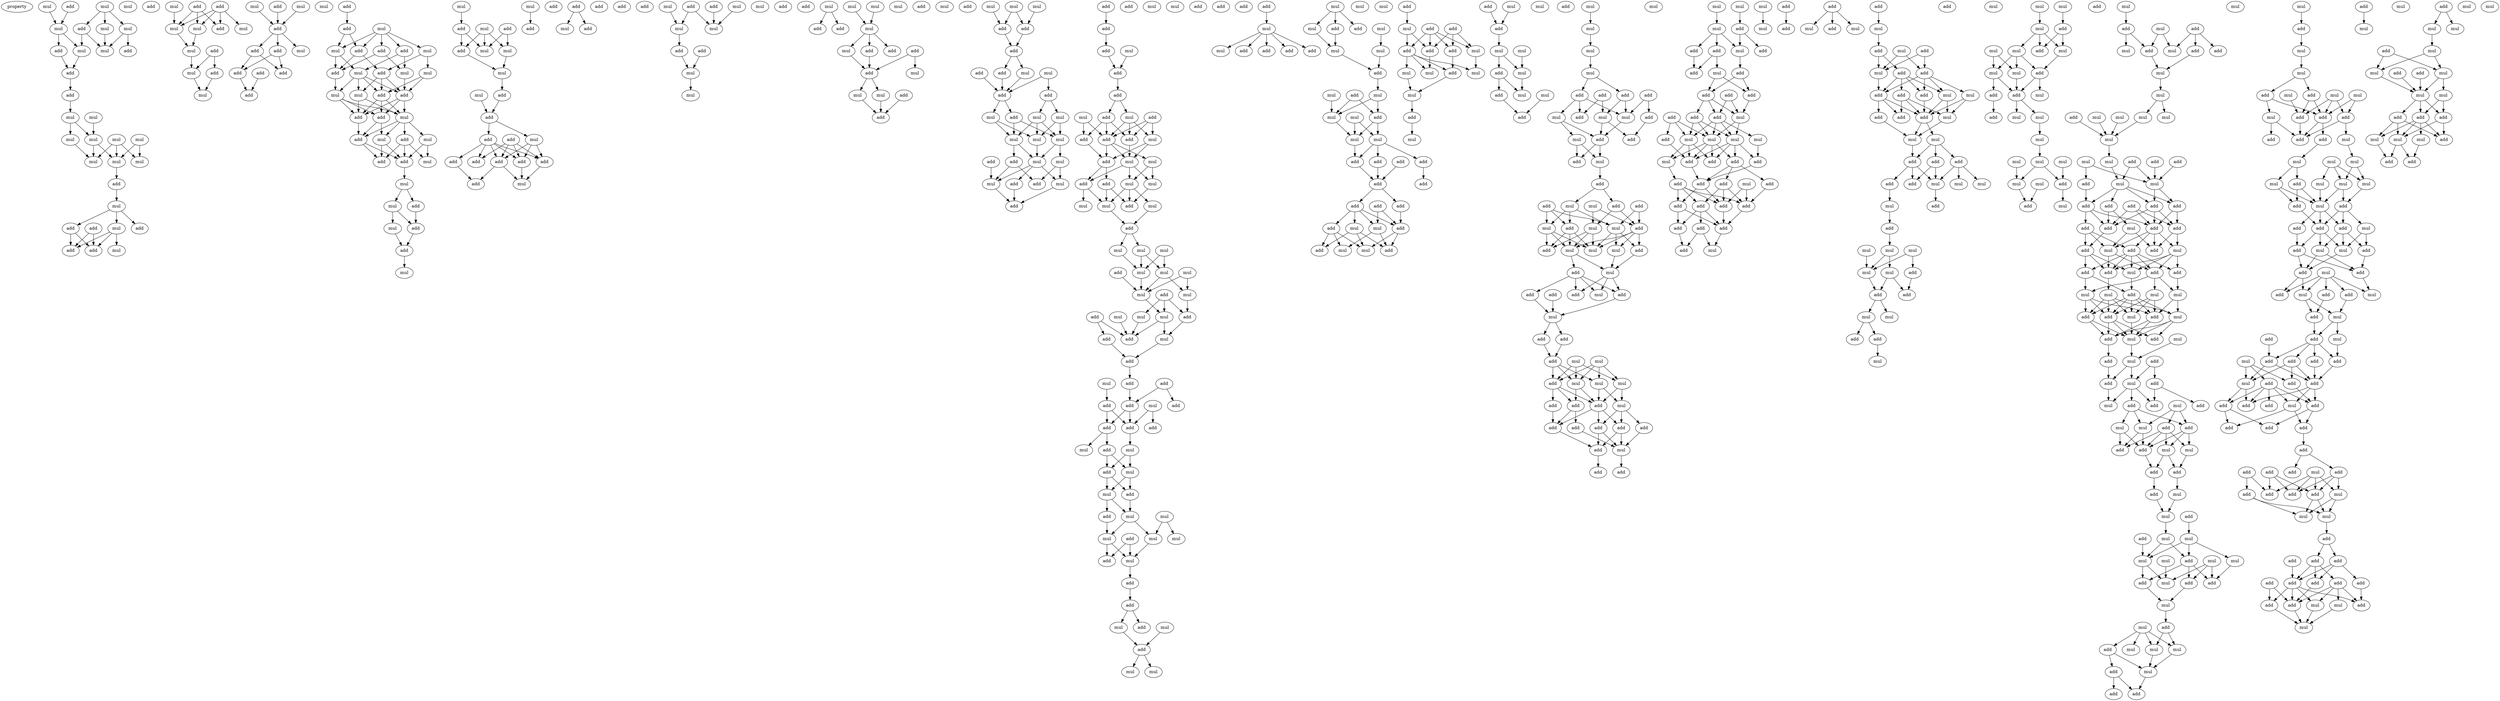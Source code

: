 digraph {
    node [fontcolor=black]
    property [mul=2,lf=1.1]
    0 [ label = add ];
    1 [ label = mul ];
    2 [ label = mul ];
    3 [ label = mul ];
    4 [ label = add ];
    5 [ label = mul ];
    6 [ label = mul ];
    7 [ label = mul ];
    8 [ label = add ];
    9 [ label = mul ];
    10 [ label = add ];
    11 [ label = add ];
    12 [ label = add ];
    13 [ label = mul ];
    14 [ label = mul ];
    15 [ label = mul ];
    16 [ label = mul ];
    17 [ label = mul ];
    18 [ label = mul ];
    19 [ label = mul ];
    20 [ label = mul ];
    21 [ label = mul ];
    22 [ label = mul ];
    23 [ label = add ];
    24 [ label = mul ];
    25 [ label = mul ];
    26 [ label = add ];
    27 [ label = add ];
    28 [ label = add ];
    29 [ label = add ];
    30 [ label = mul ];
    31 [ label = add ];
    32 [ label = add ];
    33 [ label = add ];
    34 [ label = add ];
    35 [ label = mul ];
    36 [ label = mul ];
    37 [ label = mul ];
    38 [ label = mul ];
    39 [ label = add ];
    40 [ label = add ];
    41 [ label = mul ];
    42 [ label = mul ];
    43 [ label = add ];
    44 [ label = mul ];
    45 [ label = add ];
    46 [ label = mul ];
    47 [ label = mul ];
    48 [ label = add ];
    49 [ label = add ];
    50 [ label = mul ];
    51 [ label = add ];
    52 [ label = add ];
    53 [ label = mul ];
    54 [ label = add ];
    55 [ label = add ];
    56 [ label = add ];
    57 [ label = add ];
    58 [ label = add ];
    59 [ label = mul ];
    60 [ label = mul ];
    61 [ label = add ];
    62 [ label = add ];
    63 [ label = mul ];
    64 [ label = add ];
    65 [ label = mul ];
    66 [ label = add ];
    67 [ label = mul ];
    68 [ label = add ];
    69 [ label = mul ];
    70 [ label = mul ];
    71 [ label = add ];
    72 [ label = add ];
    73 [ label = mul ];
    74 [ label = add ];
    75 [ label = mul ];
    76 [ label = add ];
    77 [ label = mul ];
    78 [ label = add ];
    79 [ label = add ];
    80 [ label = mul ];
    81 [ label = add ];
    82 [ label = add ];
    83 [ label = mul ];
    84 [ label = mul ];
    85 [ label = mul ];
    86 [ label = add ];
    87 [ label = mul ];
    88 [ label = add ];
    89 [ label = add ];
    90 [ label = mul ];
    91 [ label = mul ];
    92 [ label = mul ];
    93 [ label = add ];
    94 [ label = add ];
    95 [ label = add ];
    96 [ label = mul ];
    97 [ label = add ];
    98 [ label = mul ];
    99 [ label = add ];
    100 [ label = mul ];
    101 [ label = add ];
    102 [ label = mul ];
    103 [ label = mul ];
    104 [ label = mul ];
    105 [ label = add ];
    106 [ label = add ];
    107 [ label = add ];
    108 [ label = add ];
    109 [ label = add ];
    110 [ label = mul ];
    111 [ label = add ];
    112 [ label = add ];
    113 [ label = add ];
    114 [ label = add ];
    115 [ label = add ];
    116 [ label = add ];
    117 [ label = add ];
    118 [ label = mul ];
    119 [ label = add ];
    120 [ label = add ];
    121 [ label = mul ];
    122 [ label = add ];
    123 [ label = add ];
    124 [ label = mul ];
    125 [ label = mul ];
    126 [ label = mul ];
    127 [ label = mul ];
    128 [ label = add ];
    129 [ label = add ];
    130 [ label = add ];
    131 [ label = mul ];
    132 [ label = mul ];
    133 [ label = add ];
    134 [ label = mul ];
    135 [ label = mul ];
    136 [ label = mul ];
    137 [ label = mul ];
    138 [ label = add ];
    139 [ label = add ];
    140 [ label = mul ];
    141 [ label = add ];
    142 [ label = mul ];
    143 [ label = add ];
    144 [ label = add ];
    145 [ label = add ];
    146 [ label = mul ];
    147 [ label = add ];
    148 [ label = mul ];
    149 [ label = mul ];
    150 [ label = mul ];
    151 [ label = add ];
    152 [ label = add ];
    153 [ label = add ];
    154 [ label = mul ];
    155 [ label = mul ];
    156 [ label = mul ];
    157 [ label = add ];
    158 [ label = add ];
    159 [ label = add ];
    160 [ label = mul ];
    161 [ label = mul ];
    162 [ label = add ];
    163 [ label = add ];
    164 [ label = add ];
    165 [ label = add ];
    166 [ label = add ];
    167 [ label = mul ];
    168 [ label = mul ];
    169 [ label = mul ];
    170 [ label = mul ];
    171 [ label = mul ];
    172 [ label = mul ];
    173 [ label = add ];
    174 [ label = mul ];
    175 [ label = add ];
    176 [ label = mul ];
    177 [ label = mul ];
    178 [ label = mul ];
    179 [ label = add ];
    180 [ label = add ];
    181 [ label = add ];
    182 [ label = add ];
    183 [ label = add ];
    184 [ label = mul ];
    185 [ label = add ];
    186 [ label = add ];
    187 [ label = mul ];
    188 [ label = add ];
    189 [ label = add ];
    190 [ label = add ];
    191 [ label = mul ];
    192 [ label = mul ];
    193 [ label = add ];
    194 [ label = mul ];
    195 [ label = add ];
    196 [ label = add ];
    197 [ label = add ];
    198 [ label = add ];
    199 [ label = mul ];
    200 [ label = mul ];
    201 [ label = add ];
    202 [ label = add ];
    203 [ label = mul ];
    204 [ label = mul ];
    205 [ label = mul ];
    206 [ label = mul ];
    207 [ label = add ];
    208 [ label = mul ];
    209 [ label = add ];
    210 [ label = mul ];
    211 [ label = mul ];
    212 [ label = mul ];
    213 [ label = mul ];
    214 [ label = add ];
    215 [ label = mul ];
    216 [ label = mul ];
    217 [ label = mul ];
    218 [ label = mul ];
    219 [ label = add ];
    220 [ label = add ];
    221 [ label = mul ];
    222 [ label = add ];
    223 [ label = mul ];
    224 [ label = mul ];
    225 [ label = mul ];
    226 [ label = add ];
    227 [ label = add ];
    228 [ label = add ];
    229 [ label = add ];
    230 [ label = add ];
    231 [ label = mul ];
    232 [ label = add ];
    233 [ label = add ];
    234 [ label = add ];
    235 [ label = mul ];
    236 [ label = add ];
    237 [ label = add ];
    238 [ label = add ];
    239 [ label = mul ];
    240 [ label = mul ];
    241 [ label = add ];
    242 [ label = add ];
    243 [ label = mul ];
    244 [ label = mul ];
    245 [ label = add ];
    246 [ label = mul ];
    247 [ label = add ];
    248 [ label = mul ];
    249 [ label = mul ];
    250 [ label = mul ];
    251 [ label = add ];
    252 [ label = mul ];
    253 [ label = add ];
    254 [ label = mul ];
    255 [ label = add ];
    256 [ label = mul ];
    257 [ label = add ];
    258 [ label = mul ];
    259 [ label = add ];
    260 [ label = add ];
    261 [ label = mul ];
    262 [ label = add ];
    263 [ label = add ];
    264 [ label = add ];
    265 [ label = mul ];
    266 [ label = add ];
    267 [ label = mul ];
    268 [ label = mul ];
    269 [ label = mul ];
    270 [ label = add ];
    271 [ label = add ];
    272 [ label = add ];
    273 [ label = add ];
    274 [ label = mul ];
    275 [ label = mul ];
    276 [ label = add ];
    277 [ label = add ];
    278 [ label = mul ];
    279 [ label = mul ];
    280 [ label = mul ];
    281 [ label = add ];
    282 [ label = mul ];
    283 [ label = add ];
    284 [ label = mul ];
    285 [ label = mul ];
    286 [ label = mul ];
    287 [ label = mul ];
    288 [ label = add ];
    289 [ label = mul ];
    290 [ label = mul ];
    291 [ label = mul ];
    292 [ label = add ];
    293 [ label = add ];
    294 [ label = add ];
    295 [ label = add ];
    296 [ label = add ];
    297 [ label = add ];
    298 [ label = add ];
    299 [ label = add ];
    300 [ label = add ];
    301 [ label = add ];
    302 [ label = mul ];
    303 [ label = mul ];
    304 [ label = add ];
    305 [ label = mul ];
    306 [ label = add ];
    307 [ label = add ];
    308 [ label = mul ];
    309 [ label = add ];
    310 [ label = add ];
    311 [ label = mul ];
    312 [ label = add ];
    313 [ label = add ];
    314 [ label = add ];
    315 [ label = add ];
    316 [ label = mul ];
    317 [ label = mul ];
    318 [ label = add ];
    319 [ label = mul ];
    320 [ label = mul ];
    321 [ label = mul ];
    322 [ label = add ];
    323 [ label = mul ];
    324 [ label = add ];
    325 [ label = mul ];
    326 [ label = mul ];
    327 [ label = add ];
    328 [ label = add ];
    329 [ label = mul ];
    330 [ label = mul ];
    331 [ label = add ];
    332 [ label = mul ];
    333 [ label = add ];
    334 [ label = mul ];
    335 [ label = mul ];
    336 [ label = add ];
    337 [ label = mul ];
    338 [ label = mul ];
    339 [ label = mul ];
    340 [ label = mul ];
    341 [ label = add ];
    342 [ label = add ];
    343 [ label = add ];
    344 [ label = add ];
    345 [ label = mul ];
    346 [ label = mul ];
    347 [ label = mul ];
    348 [ label = add ];
    349 [ label = add ];
    350 [ label = add ];
    351 [ label = add ];
    352 [ label = mul ];
    353 [ label = mul ];
    354 [ label = add ];
    355 [ label = add ];
    356 [ label = add ];
    357 [ label = add ];
    358 [ label = mul ];
    359 [ label = add ];
    360 [ label = mul ];
    361 [ label = add ];
    362 [ label = mul ];
    363 [ label = mul ];
    364 [ label = add ];
    365 [ label = mul ];
    366 [ label = add ];
    367 [ label = mul ];
    368 [ label = mul ];
    369 [ label = mul ];
    370 [ label = add ];
    371 [ label = add ];
    372 [ label = mul ];
    373 [ label = add ];
    374 [ label = add ];
    375 [ label = mul ];
    376 [ label = add ];
    377 [ label = add ];
    378 [ label = mul ];
    379 [ label = add ];
    380 [ label = add ];
    381 [ label = mul ];
    382 [ label = add ];
    383 [ label = mul ];
    384 [ label = mul ];
    385 [ label = mul ];
    386 [ label = add ];
    387 [ label = mul ];
    388 [ label = mul ];
    389 [ label = add ];
    390 [ label = add ];
    391 [ label = mul ];
    392 [ label = add ];
    393 [ label = add ];
    394 [ label = add ];
    395 [ label = add ];
    396 [ label = add ];
    397 [ label = add ];
    398 [ label = mul ];
    399 [ label = add ];
    400 [ label = mul ];
    401 [ label = mul ];
    402 [ label = add ];
    403 [ label = add ];
    404 [ label = mul ];
    405 [ label = add ];
    406 [ label = add ];
    407 [ label = add ];
    408 [ label = mul ];
    409 [ label = add ];
    410 [ label = add ];
    411 [ label = add ];
    412 [ label = mul ];
    413 [ label = add ];
    414 [ label = add ];
    415 [ label = add ];
    416 [ label = add ];
    417 [ label = add ];
    418 [ label = add ];
    419 [ label = mul ];
    420 [ label = add ];
    421 [ label = mul ];
    422 [ label = mul ];
    423 [ label = mul ];
    424 [ label = mul ];
    425 [ label = add ];
    426 [ label = add ];
    427 [ label = add ];
    428 [ label = add ];
    429 [ label = mul ];
    430 [ label = add ];
    431 [ label = add ];
    432 [ label = mul ];
    433 [ label = add ];
    434 [ label = add ];
    435 [ label = add ];
    436 [ label = add ];
    437 [ label = add ];
    438 [ label = add ];
    439 [ label = add ];
    440 [ label = add ];
    441 [ label = add ];
    442 [ label = add ];
    443 [ label = mul ];
    444 [ label = mul ];
    445 [ label = add ];
    446 [ label = add ];
    447 [ label = mul ];
    448 [ label = add ];
    449 [ label = add ];
    450 [ label = add ];
    451 [ label = mul ];
    452 [ label = add ];
    453 [ label = mul ];
    454 [ label = mul ];
    455 [ label = add ];
    456 [ label = mul ];
    457 [ label = add ];
    458 [ label = add ];
    459 [ label = mul ];
    460 [ label = add ];
    461 [ label = add ];
    462 [ label = mul ];
    463 [ label = mul ];
    464 [ label = add ];
    465 [ label = add ];
    466 [ label = mul ];
    467 [ label = add ];
    468 [ label = add ];
    469 [ label = add ];
    470 [ label = mul ];
    471 [ label = mul ];
    472 [ label = add ];
    473 [ label = add ];
    474 [ label = add ];
    475 [ label = mul ];
    476 [ label = add ];
    477 [ label = mul ];
    478 [ label = mul ];
    479 [ label = add ];
    480 [ label = add ];
    481 [ label = mul ];
    482 [ label = add ];
    483 [ label = mul ];
    484 [ label = mul ];
    485 [ label = mul ];
    486 [ label = add ];
    487 [ label = mul ];
    488 [ label = mul ];
    489 [ label = add ];
    490 [ label = add ];
    491 [ label = mul ];
    492 [ label = mul ];
    493 [ label = mul ];
    494 [ label = add ];
    495 [ label = add ];
    496 [ label = mul ];
    497 [ label = mul ];
    498 [ label = mul ];
    499 [ label = mul ];
    500 [ label = add ];
    501 [ label = add ];
    502 [ label = mul ];
    503 [ label = mul ];
    504 [ label = mul ];
    505 [ label = mul ];
    506 [ label = add ];
    507 [ label = mul ];
    508 [ label = add ];
    509 [ label = add ];
    510 [ label = mul ];
    511 [ label = mul ];
    512 [ label = add ];
    513 [ label = mul ];
    514 [ label = mul ];
    515 [ label = mul ];
    516 [ label = mul ];
    517 [ label = add ];
    518 [ label = mul ];
    519 [ label = mul ];
    520 [ label = mul ];
    521 [ label = add ];
    522 [ label = add ];
    523 [ label = mul ];
    524 [ label = mul ];
    525 [ label = mul ];
    526 [ label = add ];
    527 [ label = add ];
    528 [ label = add ];
    529 [ label = mul ];
    530 [ label = add ];
    531 [ label = mul ];
    532 [ label = add ];
    533 [ label = mul ];
    534 [ label = mul ];
    535 [ label = add ];
    536 [ label = mul ];
    537 [ label = mul ];
    538 [ label = mul ];
    539 [ label = mul ];
    540 [ label = mul ];
    541 [ label = add ];
    542 [ label = add ];
    543 [ label = add ];
    544 [ label = mul ];
    545 [ label = mul ];
    546 [ label = add ];
    547 [ label = mul ];
    548 [ label = mul ];
    549 [ label = add ];
    550 [ label = add ];
    551 [ label = add ];
    552 [ label = add ];
    553 [ label = add ];
    554 [ label = add ];
    555 [ label = mul ];
    556 [ label = add ];
    557 [ label = add ];
    558 [ label = add ];
    559 [ label = add ];
    560 [ label = mul ];
    561 [ label = mul ];
    562 [ label = add ];
    563 [ label = add ];
    564 [ label = add ];
    565 [ label = mul ];
    566 [ label = add ];
    567 [ label = add ];
    568 [ label = add ];
    569 [ label = mul ];
    570 [ label = mul ];
    571 [ label = add ];
    572 [ label = mul ];
    573 [ label = mul ];
    574 [ label = mul ];
    575 [ label = add ];
    576 [ label = add ];
    577 [ label = add ];
    578 [ label = mul ];
    579 [ label = mul ];
    580 [ label = mul ];
    581 [ label = add ];
    582 [ label = add ];
    583 [ label = add ];
    584 [ label = add ];
    585 [ label = mul ];
    586 [ label = add ];
    587 [ label = mul ];
    588 [ label = add ];
    589 [ label = add ];
    590 [ label = mul ];
    591 [ label = mul ];
    592 [ label = add ];
    593 [ label = add ];
    594 [ label = mul ];
    595 [ label = mul ];
    596 [ label = add ];
    597 [ label = add ];
    598 [ label = mul ];
    599 [ label = mul ];
    600 [ label = add ];
    601 [ label = add ];
    602 [ label = add ];
    603 [ label = add ];
    604 [ label = add ];
    605 [ label = mul ];
    606 [ label = add ];
    607 [ label = mul ];
    608 [ label = mul ];
    609 [ label = mul ];
    610 [ label = add ];
    611 [ label = mul ];
    612 [ label = mul ];
    613 [ label = mul ];
    614 [ label = mul ];
    615 [ label = add ];
    616 [ label = add ];
    617 [ label = mul ];
    618 [ label = add ];
    619 [ label = add ];
    620 [ label = mul ];
    621 [ label = add ];
    622 [ label = mul ];
    623 [ label = mul ];
    624 [ label = add ];
    625 [ label = mul ];
    626 [ label = mul ];
    627 [ label = mul ];
    628 [ label = add ];
    629 [ label = mul ];
    630 [ label = add ];
    631 [ label = add ];
    632 [ label = mul ];
    633 [ label = add ];
    634 [ label = add ];
    635 [ label = mul ];
    636 [ label = mul ];
    637 [ label = mul ];
    638 [ label = mul ];
    639 [ label = mul ];
    640 [ label = add ];
    641 [ label = mul ];
    642 [ label = add ];
    643 [ label = mul ];
    644 [ label = mul ];
    645 [ label = add ];
    646 [ label = add ];
    647 [ label = add ];
    648 [ label = add ];
    649 [ label = add ];
    650 [ label = mul ];
    651 [ label = add ];
    652 [ label = mul ];
    653 [ label = mul ];
    654 [ label = mul ];
    655 [ label = mul ];
    656 [ label = add ];
    657 [ label = mul ];
    658 [ label = mul ];
    659 [ label = mul ];
    660 [ label = add ];
    661 [ label = mul ];
    662 [ label = add ];
    663 [ label = add ];
    664 [ label = mul ];
    665 [ label = add ];
    666 [ label = add ];
    667 [ label = mul ];
    668 [ label = add ];
    669 [ label = mul ];
    670 [ label = add ];
    671 [ label = mul ];
    672 [ label = add ];
    673 [ label = add ];
    674 [ label = mul ];
    675 [ label = mul ];
    676 [ label = add ];
    677 [ label = add ];
    678 [ label = add ];
    679 [ label = add ];
    680 [ label = mul ];
    681 [ label = add ];
    682 [ label = mul ];
    683 [ label = add ];
    684 [ label = add ];
    685 [ label = mul ];
    686 [ label = add ];
    687 [ label = add ];
    688 [ label = add ];
    689 [ label = mul ];
    690 [ label = add ];
    691 [ label = add ];
    692 [ label = add ];
    693 [ label = add ];
    694 [ label = add ];
    695 [ label = add ];
    696 [ label = add ];
    697 [ label = mul ];
    698 [ label = add ];
    699 [ label = add ];
    700 [ label = add ];
    701 [ label = add ];
    702 [ label = mul ];
    703 [ label = add ];
    704 [ label = add ];
    705 [ label = add ];
    706 [ label = add ];
    707 [ label = add ];
    708 [ label = add ];
    709 [ label = mul ];
    710 [ label = add ];
    711 [ label = add ];
    712 [ label = mul ];
    713 [ label = mul ];
    714 [ label = add ];
    715 [ label = add ];
    716 [ label = add ];
    717 [ label = add ];
    718 [ label = add ];
    719 [ label = add ];
    720 [ label = add ];
    721 [ label = add ];
    722 [ label = add ];
    723 [ label = mul ];
    724 [ label = add ];
    725 [ label = add ];
    726 [ label = add ];
    727 [ label = mul ];
    728 [ label = add ];
    729 [ label = mul ];
    730 [ label = mul ];
    731 [ label = mul ];
    732 [ label = mul ];
    733 [ label = add ];
    734 [ label = mul ];
    735 [ label = mul ];
    736 [ label = mul ];
    737 [ label = add ];
    738 [ label = add ];
    739 [ label = mul ];
    740 [ label = mul ];
    741 [ label = mul ];
    742 [ label = add ];
    743 [ label = add ];
    744 [ label = add ];
    745 [ label = mul ];
    746 [ label = mul ];
    747 [ label = mul ];
    748 [ label = add ];
    749 [ label = add ];
    750 [ label = add ];
    0 -> 3 [ name = 0 ];
    1 -> 3 [ name = 1 ];
    2 -> 4 [ name = 2 ];
    2 -> 5 [ name = 3 ];
    2 -> 6 [ name = 4 ];
    3 -> 7 [ name = 5 ];
    3 -> 8 [ name = 6 ];
    4 -> 7 [ name = 7 ];
    4 -> 9 [ name = 8 ];
    5 -> 9 [ name = 9 ];
    5 -> 10 [ name = 10 ];
    6 -> 9 [ name = 11 ];
    7 -> 11 [ name = 12 ];
    8 -> 11 [ name = 13 ];
    11 -> 12 [ name = 14 ];
    12 -> 13 [ name = 15 ];
    13 -> 15 [ name = 16 ];
    13 -> 16 [ name = 17 ];
    14 -> 16 [ name = 18 ];
    15 -> 20 [ name = 19 ];
    16 -> 20 [ name = 20 ];
    16 -> 21 [ name = 21 ];
    17 -> 21 [ name = 22 ];
    17 -> 22 [ name = 23 ];
    18 -> 20 [ name = 24 ];
    18 -> 21 [ name = 25 ];
    18 -> 22 [ name = 26 ];
    21 -> 23 [ name = 27 ];
    23 -> 24 [ name = 28 ];
    24 -> 25 [ name = 29 ];
    24 -> 27 [ name = 30 ];
    24 -> 28 [ name = 31 ];
    25 -> 29 [ name = 32 ];
    25 -> 30 [ name = 33 ];
    25 -> 31 [ name = 34 ];
    26 -> 29 [ name = 35 ];
    26 -> 31 [ name = 36 ];
    27 -> 29 [ name = 37 ];
    27 -> 31 [ name = 38 ];
    33 -> 36 [ name = 39 ];
    33 -> 38 [ name = 40 ];
    33 -> 39 [ name = 41 ];
    34 -> 36 [ name = 42 ];
    34 -> 37 [ name = 43 ];
    34 -> 38 [ name = 44 ];
    34 -> 39 [ name = 45 ];
    35 -> 36 [ name = 46 ];
    36 -> 41 [ name = 47 ];
    38 -> 41 [ name = 48 ];
    40 -> 42 [ name = 49 ];
    40 -> 43 [ name = 50 ];
    41 -> 42 [ name = 51 ];
    42 -> 46 [ name = 52 ];
    43 -> 46 [ name = 53 ];
    44 -> 48 [ name = 54 ];
    45 -> 48 [ name = 55 ];
    47 -> 48 [ name = 56 ];
    48 -> 49 [ name = 57 ];
    48 -> 50 [ name = 58 ];
    48 -> 51 [ name = 59 ];
    49 -> 52 [ name = 60 ];
    49 -> 55 [ name = 61 ];
    51 -> 52 [ name = 62 ];
    51 -> 55 [ name = 63 ];
    52 -> 56 [ name = 64 ];
    54 -> 56 [ name = 65 ];
    57 -> 58 [ name = 66 ];
    58 -> 60 [ name = 67 ];
    58 -> 64 [ name = 68 ];
    59 -> 60 [ name = 69 ];
    59 -> 61 [ name = 70 ];
    59 -> 62 [ name = 71 ];
    59 -> 63 [ name = 72 ];
    59 -> 64 [ name = 73 ];
    60 -> 65 [ name = 74 ];
    60 -> 68 [ name = 75 ];
    61 -> 65 [ name = 76 ];
    61 -> 69 [ name = 77 ];
    62 -> 68 [ name = 78 ];
    62 -> 69 [ name = 79 ];
    63 -> 66 [ name = 80 ];
    63 -> 67 [ name = 81 ];
    64 -> 66 [ name = 82 ];
    64 -> 68 [ name = 83 ];
    65 -> 70 [ name = 84 ];
    65 -> 71 [ name = 85 ];
    65 -> 72 [ name = 86 ];
    65 -> 73 [ name = 87 ];
    66 -> 71 [ name = 88 ];
    66 -> 72 [ name = 89 ];
    66 -> 73 [ name = 90 ];
    67 -> 71 [ name = 91 ];
    67 -> 72 [ name = 92 ];
    68 -> 70 [ name = 93 ];
    69 -> 71 [ name = 94 ];
    70 -> 74 [ name = 95 ];
    70 -> 75 [ name = 96 ];
    70 -> 76 [ name = 97 ];
    71 -> 74 [ name = 98 ];
    71 -> 75 [ name = 99 ];
    71 -> 76 [ name = 100 ];
    72 -> 74 [ name = 101 ];
    72 -> 75 [ name = 102 ];
    72 -> 76 [ name = 103 ];
    73 -> 74 [ name = 104 ];
    73 -> 75 [ name = 105 ];
    74 -> 79 [ name = 106 ];
    75 -> 77 [ name = 107 ];
    75 -> 78 [ name = 108 ];
    75 -> 79 [ name = 109 ];
    75 -> 80 [ name = 110 ];
    76 -> 77 [ name = 111 ];
    76 -> 79 [ name = 112 ];
    77 -> 81 [ name = 113 ];
    77 -> 82 [ name = 114 ];
    78 -> 81 [ name = 115 ];
    78 -> 82 [ name = 116 ];
    78 -> 83 [ name = 117 ];
    79 -> 81 [ name = 118 ];
    79 -> 82 [ name = 119 ];
    80 -> 81 [ name = 120 ];
    80 -> 83 [ name = 121 ];
    81 -> 84 [ name = 122 ];
    84 -> 85 [ name = 123 ];
    84 -> 86 [ name = 124 ];
    85 -> 87 [ name = 125 ];
    85 -> 88 [ name = 126 ];
    86 -> 88 [ name = 127 ];
    87 -> 89 [ name = 128 ];
    88 -> 89 [ name = 129 ];
    89 -> 90 [ name = 130 ];
    91 -> 97 [ name = 131 ];
    92 -> 93 [ name = 132 ];
    95 -> 98 [ name = 133 ];
    95 -> 100 [ name = 134 ];
    96 -> 98 [ name = 135 ];
    96 -> 99 [ name = 136 ];
    96 -> 100 [ name = 137 ];
    97 -> 99 [ name = 138 ];
    97 -> 100 [ name = 139 ];
    98 -> 102 [ name = 140 ];
    99 -> 102 [ name = 141 ];
    101 -> 103 [ name = 142 ];
    101 -> 106 [ name = 143 ];
    102 -> 107 [ name = 144 ];
    104 -> 108 [ name = 145 ];
    107 -> 108 [ name = 146 ];
    108 -> 110 [ name = 147 ];
    108 -> 111 [ name = 148 ];
    110 -> 113 [ name = 149 ];
    110 -> 115 [ name = 150 ];
    110 -> 116 [ name = 151 ];
    111 -> 113 [ name = 152 ];
    111 -> 114 [ name = 153 ];
    111 -> 115 [ name = 154 ];
    111 -> 116 [ name = 155 ];
    111 -> 117 [ name = 156 ];
    112 -> 113 [ name = 157 ];
    112 -> 115 [ name = 158 ];
    112 -> 116 [ name = 159 ];
    112 -> 117 [ name = 160 ];
    113 -> 118 [ name = 161 ];
    114 -> 119 [ name = 162 ];
    115 -> 118 [ name = 163 ];
    115 -> 119 [ name = 164 ];
    116 -> 118 [ name = 165 ];
    121 -> 127 [ name = 166 ];
    122 -> 126 [ name = 167 ];
    122 -> 127 [ name = 168 ];
    123 -> 126 [ name = 169 ];
    124 -> 126 [ name = 170 ];
    127 -> 128 [ name = 171 ];
    128 -> 131 [ name = 172 ];
    130 -> 131 [ name = 173 ];
    131 -> 132 [ name = 174 ];
    134 -> 138 [ name = 175 ];
    134 -> 139 [ name = 176 ];
    135 -> 140 [ name = 177 ];
    137 -> 140 [ name = 178 ];
    140 -> 142 [ name = 179 ];
    140 -> 144 [ name = 180 ];
    140 -> 145 [ name = 181 ];
    142 -> 147 [ name = 182 ];
    143 -> 146 [ name = 183 ];
    143 -> 147 [ name = 184 ];
    144 -> 147 [ name = 185 ];
    147 -> 149 [ name = 186 ];
    147 -> 150 [ name = 187 ];
    149 -> 152 [ name = 188 ];
    150 -> 152 [ name = 189 ];
    151 -> 152 [ name = 190 ];
    154 -> 158 [ name = 191 ];
    155 -> 157 [ name = 192 ];
    155 -> 158 [ name = 193 ];
    156 -> 157 [ name = 194 ];
    157 -> 159 [ name = 195 ];
    158 -> 159 [ name = 196 ];
    159 -> 160 [ name = 197 ];
    159 -> 163 [ name = 198 ];
    160 -> 165 [ name = 199 ];
    161 -> 164 [ name = 200 ];
    161 -> 165 [ name = 201 ];
    162 -> 165 [ name = 202 ];
    163 -> 165 [ name = 203 ];
    164 -> 167 [ name = 204 ];
    164 -> 169 [ name = 205 ];
    165 -> 166 [ name = 206 ];
    165 -> 168 [ name = 207 ];
    166 -> 171 [ name = 208 ];
    166 -> 172 [ name = 209 ];
    167 -> 170 [ name = 210 ];
    167 -> 171 [ name = 211 ];
    168 -> 170 [ name = 212 ];
    168 -> 172 [ name = 213 ];
    169 -> 170 [ name = 214 ];
    169 -> 171 [ name = 215 ];
    169 -> 172 [ name = 216 ];
    170 -> 174 [ name = 217 ];
    171 -> 174 [ name = 218 ];
    171 -> 176 [ name = 219 ];
    172 -> 173 [ name = 220 ];
    172 -> 174 [ name = 221 ];
    173 -> 178 [ name = 222 ];
    173 -> 179 [ name = 223 ];
    174 -> 177 [ name = 224 ];
    174 -> 178 [ name = 225 ];
    174 -> 180 [ name = 226 ];
    175 -> 178 [ name = 227 ];
    176 -> 177 [ name = 228 ];
    176 -> 179 [ name = 229 ];
    177 -> 182 [ name = 230 ];
    178 -> 182 [ name = 231 ];
    180 -> 182 [ name = 232 ];
    181 -> 183 [ name = 233 ];
    183 -> 185 [ name = 234 ];
    184 -> 188 [ name = 235 ];
    185 -> 188 [ name = 236 ];
    188 -> 189 [ name = 237 ];
    189 -> 190 [ name = 238 ];
    189 -> 191 [ name = 239 ];
    190 -> 195 [ name = 240 ];
    190 -> 196 [ name = 241 ];
    190 -> 197 [ name = 242 ];
    191 -> 194 [ name = 243 ];
    191 -> 196 [ name = 244 ];
    191 -> 197 [ name = 245 ];
    192 -> 195 [ name = 246 ];
    192 -> 197 [ name = 247 ];
    193 -> 194 [ name = 248 ];
    193 -> 196 [ name = 249 ];
    193 -> 197 [ name = 250 ];
    194 -> 198 [ name = 251 ];
    194 -> 200 [ name = 252 ];
    195 -> 198 [ name = 253 ];
    196 -> 200 [ name = 254 ];
    197 -> 198 [ name = 255 ];
    197 -> 199 [ name = 256 ];
    197 -> 200 [ name = 257 ];
    198 -> 201 [ name = 258 ];
    198 -> 202 [ name = 259 ];
    199 -> 203 [ name = 260 ];
    199 -> 204 [ name = 261 ];
    200 -> 202 [ name = 262 ];
    200 -> 203 [ name = 263 ];
    200 -> 204 [ name = 264 ];
    201 -> 207 [ name = 265 ];
    201 -> 208 [ name = 266 ];
    202 -> 206 [ name = 267 ];
    202 -> 208 [ name = 268 ];
    203 -> 205 [ name = 269 ];
    203 -> 207 [ name = 270 ];
    203 -> 208 [ name = 271 ];
    204 -> 207 [ name = 272 ];
    205 -> 209 [ name = 273 ];
    208 -> 209 [ name = 274 ];
    209 -> 211 [ name = 275 ];
    209 -> 212 [ name = 276 ];
    210 -> 213 [ name = 277 ];
    210 -> 216 [ name = 278 ];
    211 -> 213 [ name = 279 ];
    211 -> 216 [ name = 280 ];
    212 -> 213 [ name = 281 ];
    213 -> 217 [ name = 282 ];
    214 -> 217 [ name = 283 ];
    215 -> 217 [ name = 284 ];
    215 -> 218 [ name = 285 ];
    216 -> 217 [ name = 286 ];
    216 -> 218 [ name = 287 ];
    217 -> 224 [ name = 288 ];
    218 -> 222 [ name = 289 ];
    219 -> 222 [ name = 290 ];
    219 -> 223 [ name = 291 ];
    219 -> 224 [ name = 292 ];
    220 -> 226 [ name = 293 ];
    220 -> 227 [ name = 294 ];
    221 -> 226 [ name = 295 ];
    222 -> 225 [ name = 296 ];
    223 -> 226 [ name = 297 ];
    224 -> 225 [ name = 298 ];
    224 -> 226 [ name = 299 ];
    225 -> 228 [ name = 300 ];
    227 -> 228 [ name = 301 ];
    228 -> 230 [ name = 302 ];
    229 -> 233 [ name = 303 ];
    229 -> 234 [ name = 304 ];
    230 -> 233 [ name = 305 ];
    231 -> 232 [ name = 306 ];
    232 -> 237 [ name = 307 ];
    232 -> 238 [ name = 308 ];
    233 -> 237 [ name = 309 ];
    233 -> 238 [ name = 310 ];
    235 -> 236 [ name = 311 ];
    235 -> 237 [ name = 312 ];
    237 -> 240 [ name = 313 ];
    238 -> 239 [ name = 314 ];
    238 -> 241 [ name = 315 ];
    240 -> 242 [ name = 316 ];
    240 -> 243 [ name = 317 ];
    241 -> 242 [ name = 318 ];
    241 -> 243 [ name = 319 ];
    242 -> 244 [ name = 320 ];
    242 -> 245 [ name = 321 ];
    243 -> 244 [ name = 322 ];
    243 -> 245 [ name = 323 ];
    244 -> 246 [ name = 324 ];
    244 -> 247 [ name = 325 ];
    245 -> 246 [ name = 326 ];
    246 -> 250 [ name = 327 ];
    246 -> 252 [ name = 328 ];
    247 -> 252 [ name = 329 ];
    248 -> 249 [ name = 330 ];
    248 -> 250 [ name = 331 ];
    250 -> 254 [ name = 332 ];
    251 -> 253 [ name = 333 ];
    251 -> 254 [ name = 334 ];
    252 -> 253 [ name = 335 ];
    252 -> 254 [ name = 336 ];
    254 -> 255 [ name = 337 ];
    255 -> 257 [ name = 338 ];
    257 -> 258 [ name = 339 ];
    257 -> 259 [ name = 340 ];
    258 -> 262 [ name = 341 ];
    261 -> 262 [ name = 342 ];
    262 -> 265 [ name = 343 ];
    262 -> 267 [ name = 344 ];
    266 -> 268 [ name = 345 ];
    268 -> 269 [ name = 346 ];
    268 -> 270 [ name = 347 ];
    268 -> 271 [ name = 348 ];
    268 -> 272 [ name = 349 ];
    268 -> 273 [ name = 350 ];
    274 -> 275 [ name = 351 ];
    274 -> 276 [ name = 352 ];
    274 -> 277 [ name = 353 ];
    275 -> 279 [ name = 354 ];
    276 -> 279 [ name = 355 ];
    278 -> 280 [ name = 356 ];
    279 -> 281 [ name = 357 ];
    280 -> 281 [ name = 358 ];
    281 -> 282 [ name = 359 ];
    282 -> 287 [ name = 360 ];
    282 -> 288 [ name = 361 ];
    283 -> 287 [ name = 362 ];
    283 -> 288 [ name = 363 ];
    284 -> 287 [ name = 364 ];
    287 -> 290 [ name = 365 ];
    288 -> 290 [ name = 366 ];
    288 -> 291 [ name = 367 ];
    289 -> 290 [ name = 368 ];
    289 -> 291 [ name = 369 ];
    290 -> 294 [ name = 370 ];
    291 -> 293 [ name = 371 ];
    291 -> 294 [ name = 372 ];
    291 -> 295 [ name = 373 ];
    292 -> 297 [ name = 374 ];
    293 -> 296 [ name = 375 ];
    294 -> 297 [ name = 376 ];
    295 -> 297 [ name = 377 ];
    297 -> 298 [ name = 378 ];
    297 -> 300 [ name = 379 ];
    298 -> 304 [ name = 380 ];
    299 -> 302 [ name = 381 ];
    299 -> 304 [ name = 382 ];
    300 -> 301 [ name = 383 ];
    300 -> 302 [ name = 384 ];
    300 -> 303 [ name = 385 ];
    300 -> 304 [ name = 386 ];
    301 -> 305 [ name = 387 ];
    301 -> 307 [ name = 388 ];
    301 -> 308 [ name = 389 ];
    302 -> 306 [ name = 390 ];
    302 -> 308 [ name = 391 ];
    303 -> 305 [ name = 392 ];
    303 -> 306 [ name = 393 ];
    303 -> 307 [ name = 394 ];
    304 -> 305 [ name = 395 ];
    304 -> 306 [ name = 396 ];
    309 -> 311 [ name = 397 ];
    310 -> 313 [ name = 398 ];
    310 -> 314 [ name = 399 ];
    310 -> 315 [ name = 400 ];
    310 -> 316 [ name = 401 ];
    311 -> 313 [ name = 402 ];
    311 -> 315 [ name = 403 ];
    312 -> 314 [ name = 404 ];
    312 -> 315 [ name = 405 ];
    312 -> 316 [ name = 406 ];
    313 -> 317 [ name = 407 ];
    313 -> 318 [ name = 408 ];
    313 -> 319 [ name = 409 ];
    313 -> 320 [ name = 410 ];
    314 -> 318 [ name = 411 ];
    315 -> 319 [ name = 412 ];
    316 -> 320 [ name = 413 ];
    317 -> 321 [ name = 414 ];
    318 -> 321 [ name = 415 ];
    321 -> 322 [ name = 416 ];
    322 -> 323 [ name = 417 ];
    324 -> 328 [ name = 418 ];
    325 -> 328 [ name = 419 ];
    328 -> 330 [ name = 420 ];
    329 -> 332 [ name = 421 ];
    330 -> 331 [ name = 422 ];
    330 -> 332 [ name = 423 ];
    331 -> 333 [ name = 424 ];
    331 -> 335 [ name = 425 ];
    332 -> 335 [ name = 426 ];
    333 -> 336 [ name = 427 ];
    334 -> 336 [ name = 428 ];
    337 -> 338 [ name = 429 ];
    338 -> 339 [ name = 430 ];
    339 -> 340 [ name = 431 ];
    340 -> 341 [ name = 432 ];
    340 -> 344 [ name = 433 ];
    341 -> 346 [ name = 434 ];
    341 -> 347 [ name = 435 ];
    342 -> 346 [ name = 436 ];
    342 -> 348 [ name = 437 ];
    343 -> 347 [ name = 438 ];
    343 -> 349 [ name = 439 ];
    344 -> 345 [ name = 440 ];
    344 -> 346 [ name = 441 ];
    344 -> 349 [ name = 442 ];
    345 -> 350 [ name = 443 ];
    345 -> 352 [ name = 444 ];
    346 -> 350 [ name = 445 ];
    347 -> 350 [ name = 446 ];
    347 -> 351 [ name = 447 ];
    348 -> 351 [ name = 448 ];
    350 -> 353 [ name = 449 ];
    350 -> 354 [ name = 450 ];
    352 -> 353 [ name = 451 ];
    352 -> 354 [ name = 452 ];
    353 -> 355 [ name = 453 ];
    355 -> 357 [ name = 454 ];
    355 -> 360 [ name = 455 ];
    356 -> 361 [ name = 456 ];
    356 -> 365 [ name = 457 ];
    357 -> 361 [ name = 458 ];
    357 -> 362 [ name = 459 ];
    358 -> 361 [ name = 460 ];
    358 -> 362 [ name = 461 ];
    359 -> 363 [ name = 462 ];
    359 -> 364 [ name = 463 ];
    359 -> 365 [ name = 464 ];
    360 -> 363 [ name = 465 ];
    360 -> 364 [ name = 466 ];
    360 -> 365 [ name = 467 ];
    361 -> 366 [ name = 468 ];
    361 -> 367 [ name = 469 ];
    361 -> 368 [ name = 470 ];
    361 -> 369 [ name = 471 ];
    362 -> 367 [ name = 472 ];
    362 -> 369 [ name = 473 ];
    362 -> 370 [ name = 474 ];
    363 -> 367 [ name = 475 ];
    363 -> 369 [ name = 476 ];
    363 -> 370 [ name = 477 ];
    364 -> 367 [ name = 478 ];
    364 -> 369 [ name = 479 ];
    364 -> 370 [ name = 480 ];
    365 -> 366 [ name = 481 ];
    365 -> 368 [ name = 482 ];
    365 -> 369 [ name = 483 ];
    366 -> 372 [ name = 484 ];
    367 -> 371 [ name = 485 ];
    367 -> 372 [ name = 486 ];
    368 -> 372 [ name = 487 ];
    371 -> 373 [ name = 488 ];
    371 -> 374 [ name = 489 ];
    371 -> 375 [ name = 490 ];
    371 -> 376 [ name = 491 ];
    372 -> 373 [ name = 492 ];
    372 -> 374 [ name = 493 ];
    372 -> 375 [ name = 494 ];
    374 -> 378 [ name = 495 ];
    376 -> 378 [ name = 496 ];
    377 -> 378 [ name = 497 ];
    378 -> 379 [ name = 498 ];
    378 -> 380 [ name = 499 ];
    379 -> 382 [ name = 500 ];
    380 -> 382 [ name = 501 ];
    381 -> 385 [ name = 502 ];
    381 -> 386 [ name = 503 ];
    381 -> 387 [ name = 504 ];
    381 -> 388 [ name = 505 ];
    382 -> 385 [ name = 506 ];
    382 -> 386 [ name = 507 ];
    382 -> 388 [ name = 508 ];
    384 -> 386 [ name = 509 ];
    384 -> 387 [ name = 510 ];
    384 -> 388 [ name = 511 ];
    385 -> 389 [ name = 512 ];
    385 -> 391 [ name = 513 ];
    386 -> 389 [ name = 514 ];
    386 -> 390 [ name = 515 ];
    386 -> 392 [ name = 516 ];
    387 -> 389 [ name = 517 ];
    387 -> 391 [ name = 518 ];
    388 -> 389 [ name = 519 ];
    388 -> 392 [ name = 520 ];
    389 -> 393 [ name = 521 ];
    389 -> 396 [ name = 522 ];
    389 -> 397 [ name = 523 ];
    390 -> 396 [ name = 524 ];
    391 -> 393 [ name = 525 ];
    391 -> 395 [ name = 526 ];
    391 -> 397 [ name = 527 ];
    392 -> 394 [ name = 528 ];
    392 -> 396 [ name = 529 ];
    393 -> 398 [ name = 530 ];
    393 -> 399 [ name = 531 ];
    394 -> 398 [ name = 532 ];
    395 -> 398 [ name = 533 ];
    396 -> 399 [ name = 534 ];
    397 -> 398 [ name = 535 ];
    397 -> 399 [ name = 536 ];
    398 -> 402 [ name = 537 ];
    399 -> 403 [ name = 538 ];
    400 -> 405 [ name = 539 ];
    401 -> 404 [ name = 540 ];
    404 -> 406 [ name = 541 ];
    404 -> 407 [ name = 542 ];
    404 -> 408 [ name = 543 ];
    405 -> 408 [ name = 544 ];
    405 -> 409 [ name = 545 ];
    406 -> 411 [ name = 546 ];
    407 -> 411 [ name = 547 ];
    407 -> 412 [ name = 548 ];
    408 -> 410 [ name = 549 ];
    410 -> 413 [ name = 550 ];
    410 -> 415 [ name = 551 ];
    412 -> 413 [ name = 552 ];
    412 -> 415 [ name = 553 ];
    413 -> 416 [ name = 554 ];
    413 -> 418 [ name = 555 ];
    413 -> 419 [ name = 556 ];
    414 -> 416 [ name = 557 ];
    414 -> 419 [ name = 558 ];
    415 -> 419 [ name = 559 ];
    416 -> 421 [ name = 560 ];
    416 -> 422 [ name = 561 ];
    416 -> 423 [ name = 562 ];
    416 -> 424 [ name = 563 ];
    417 -> 420 [ name = 564 ];
    417 -> 421 [ name = 565 ];
    417 -> 423 [ name = 566 ];
    418 -> 421 [ name = 567 ];
    418 -> 423 [ name = 568 ];
    418 -> 424 [ name = 569 ];
    419 -> 421 [ name = 570 ];
    419 -> 424 [ name = 571 ];
    420 -> 427 [ name = 572 ];
    421 -> 425 [ name = 573 ];
    421 -> 427 [ name = 574 ];
    421 -> 428 [ name = 575 ];
    421 -> 429 [ name = 576 ];
    422 -> 426 [ name = 577 ];
    423 -> 425 [ name = 578 ];
    423 -> 427 [ name = 579 ];
    423 -> 429 [ name = 580 ];
    424 -> 425 [ name = 581 ];
    424 -> 426 [ name = 582 ];
    424 -> 427 [ name = 583 ];
    424 -> 428 [ name = 584 ];
    426 -> 431 [ name = 585 ];
    427 -> 431 [ name = 586 ];
    428 -> 430 [ name = 587 ];
    428 -> 431 [ name = 588 ];
    428 -> 433 [ name = 589 ];
    429 -> 434 [ name = 590 ];
    430 -> 435 [ name = 591 ];
    430 -> 436 [ name = 592 ];
    430 -> 437 [ name = 593 ];
    431 -> 437 [ name = 594 ];
    431 -> 438 [ name = 595 ];
    432 -> 435 [ name = 596 ];
    432 -> 437 [ name = 597 ];
    433 -> 435 [ name = 598 ];
    434 -> 435 [ name = 599 ];
    434 -> 436 [ name = 600 ];
    434 -> 437 [ name = 601 ];
    434 -> 438 [ name = 602 ];
    435 -> 439 [ name = 603 ];
    436 -> 439 [ name = 604 ];
    436 -> 440 [ name = 605 ];
    436 -> 441 [ name = 606 ];
    437 -> 439 [ name = 607 ];
    438 -> 439 [ name = 608 ];
    438 -> 440 [ name = 609 ];
    439 -> 443 [ name = 610 ];
    440 -> 442 [ name = 611 ];
    441 -> 442 [ name = 612 ];
    441 -> 443 [ name = 613 ];
    444 -> 447 [ name = 614 ];
    445 -> 446 [ name = 615 ];
    448 -> 451 [ name = 616 ];
    448 -> 452 [ name = 617 ];
    448 -> 453 [ name = 618 ];
    449 -> 454 [ name = 619 ];
    454 -> 457 [ name = 620 ];
    455 -> 458 [ name = 621 ];
    455 -> 459 [ name = 622 ];
    456 -> 458 [ name = 623 ];
    456 -> 459 [ name = 624 ];
    457 -> 459 [ name = 625 ];
    457 -> 460 [ name = 626 ];
    458 -> 461 [ name = 627 ];
    458 -> 462 [ name = 628 ];
    458 -> 463 [ name = 629 ];
    458 -> 464 [ name = 630 ];
    459 -> 464 [ name = 631 ];
    460 -> 461 [ name = 632 ];
    460 -> 462 [ name = 633 ];
    460 -> 464 [ name = 634 ];
    460 -> 465 [ name = 635 ];
    461 -> 468 [ name = 636 ];
    462 -> 466 [ name = 637 ];
    462 -> 468 [ name = 638 ];
    463 -> 466 [ name = 639 ];
    463 -> 468 [ name = 640 ];
    464 -> 467 [ name = 641 ];
    464 -> 468 [ name = 642 ];
    464 -> 469 [ name = 643 ];
    465 -> 466 [ name = 644 ];
    465 -> 467 [ name = 645 ];
    465 -> 468 [ name = 646 ];
    466 -> 471 [ name = 647 ];
    468 -> 470 [ name = 648 ];
    468 -> 471 [ name = 649 ];
    469 -> 471 [ name = 650 ];
    470 -> 472 [ name = 651 ];
    470 -> 473 [ name = 652 ];
    470 -> 474 [ name = 653 ];
    471 -> 473 [ name = 654 ];
    472 -> 475 [ name = 655 ];
    472 -> 477 [ name = 656 ];
    472 -> 478 [ name = 657 ];
    473 -> 476 [ name = 658 ];
    473 -> 477 [ name = 659 ];
    473 -> 479 [ name = 660 ];
    474 -> 477 [ name = 661 ];
    474 -> 479 [ name = 662 ];
    476 -> 481 [ name = 663 ];
    477 -> 480 [ name = 664 ];
    481 -> 482 [ name = 665 ];
    482 -> 483 [ name = 666 ];
    483 -> 487 [ name = 667 ];
    483 -> 488 [ name = 668 ];
    484 -> 487 [ name = 669 ];
    485 -> 486 [ name = 670 ];
    485 -> 487 [ name = 671 ];
    486 -> 489 [ name = 672 ];
    487 -> 490 [ name = 673 ];
    488 -> 489 [ name = 674 ];
    488 -> 490 [ name = 675 ];
    490 -> 491 [ name = 676 ];
    490 -> 493 [ name = 677 ];
    491 -> 494 [ name = 678 ];
    491 -> 495 [ name = 679 ];
    495 -> 497 [ name = 680 ];
    496 -> 499 [ name = 681 ];
    498 -> 500 [ name = 682 ];
    499 -> 501 [ name = 683 ];
    499 -> 502 [ name = 684 ];
    499 -> 503 [ name = 685 ];
    500 -> 501 [ name = 686 ];
    500 -> 503 [ name = 687 ];
    502 -> 505 [ name = 688 ];
    502 -> 506 [ name = 689 ];
    502 -> 507 [ name = 690 ];
    503 -> 506 [ name = 691 ];
    504 -> 505 [ name = 692 ];
    504 -> 507 [ name = 693 ];
    505 -> 509 [ name = 694 ];
    506 -> 509 [ name = 695 ];
    506 -> 510 [ name = 696 ];
    507 -> 508 [ name = 697 ];
    507 -> 509 [ name = 698 ];
    508 -> 512 [ name = 699 ];
    509 -> 511 [ name = 700 ];
    509 -> 513 [ name = 701 ];
    513 -> 514 [ name = 702 ];
    514 -> 516 [ name = 703 ];
    515 -> 520 [ name = 704 ];
    516 -> 520 [ name = 705 ];
    516 -> 521 [ name = 706 ];
    518 -> 521 [ name = 707 ];
    519 -> 522 [ name = 708 ];
    520 -> 522 [ name = 709 ];
    521 -> 523 [ name = 710 ];
    524 -> 526 [ name = 711 ];
    525 -> 531 [ name = 712 ];
    525 -> 532 [ name = 713 ];
    526 -> 529 [ name = 714 ];
    526 -> 532 [ name = 715 ];
    527 -> 528 [ name = 716 ];
    527 -> 530 [ name = 717 ];
    527 -> 531 [ name = 718 ];
    530 -> 533 [ name = 719 ];
    532 -> 533 [ name = 720 ];
    533 -> 534 [ name = 721 ];
    534 -> 537 [ name = 722 ];
    534 -> 538 [ name = 723 ];
    535 -> 540 [ name = 724 ];
    536 -> 540 [ name = 725 ];
    538 -> 540 [ name = 726 ];
    539 -> 540 [ name = 727 ];
    540 -> 545 [ name = 728 ];
    541 -> 547 [ name = 729 ];
    541 -> 548 [ name = 730 ];
    542 -> 547 [ name = 731 ];
    543 -> 547 [ name = 732 ];
    544 -> 546 [ name = 733 ];
    544 -> 547 [ name = 734 ];
    545 -> 548 [ name = 735 ];
    546 -> 550 [ name = 736 ];
    547 -> 549 [ name = 737 ];
    547 -> 553 [ name = 738 ];
    548 -> 549 [ name = 739 ];
    548 -> 550 [ name = 740 ];
    548 -> 551 [ name = 741 ];
    548 -> 553 [ name = 742 ];
    549 -> 557 [ name = 743 ];
    549 -> 558 [ name = 744 ];
    550 -> 554 [ name = 745 ];
    550 -> 556 [ name = 746 ];
    550 -> 557 [ name = 747 ];
    551 -> 554 [ name = 748 ];
    551 -> 555 [ name = 749 ];
    552 -> 554 [ name = 750 ];
    552 -> 557 [ name = 751 ];
    552 -> 558 [ name = 752 ];
    553 -> 554 [ name = 753 ];
    553 -> 557 [ name = 754 ];
    553 -> 558 [ name = 755 ];
    554 -> 559 [ name = 756 ];
    555 -> 560 [ name = 757 ];
    555 -> 563 [ name = 758 ];
    556 -> 559 [ name = 759 ];
    556 -> 560 [ name = 760 ];
    556 -> 562 [ name = 761 ];
    557 -> 560 [ name = 762 ];
    557 -> 561 [ name = 763 ];
    557 -> 562 [ name = 764 ];
    557 -> 563 [ name = 765 ];
    558 -> 561 [ name = 766 ];
    558 -> 563 [ name = 767 ];
    559 -> 564 [ name = 768 ];
    559 -> 565 [ name = 769 ];
    559 -> 567 [ name = 770 ];
    560 -> 566 [ name = 771 ];
    560 -> 567 [ name = 772 ];
    561 -> 565 [ name = 773 ];
    561 -> 566 [ name = 774 ];
    561 -> 567 [ name = 775 ];
    561 -> 568 [ name = 776 ];
    562 -> 564 [ name = 777 ];
    562 -> 565 [ name = 778 ];
    562 -> 566 [ name = 779 ];
    562 -> 567 [ name = 780 ];
    562 -> 568 [ name = 781 ];
    564 -> 571 [ name = 782 ];
    564 -> 572 [ name = 783 ];
    565 -> 571 [ name = 784 ];
    566 -> 570 [ name = 785 ];
    566 -> 572 [ name = 786 ];
    566 -> 573 [ name = 787 ];
    567 -> 569 [ name = 788 ];
    568 -> 573 [ name = 789 ];
    569 -> 574 [ name = 790 ];
    569 -> 576 [ name = 791 ];
    569 -> 577 [ name = 792 ];
    569 -> 578 [ name = 793 ];
    570 -> 574 [ name = 794 ];
    570 -> 575 [ name = 795 ];
    570 -> 576 [ name = 796 ];
    571 -> 574 [ name = 797 ];
    571 -> 575 [ name = 798 ];
    571 -> 576 [ name = 799 ];
    571 -> 577 [ name = 800 ];
    571 -> 578 [ name = 801 ];
    572 -> 575 [ name = 802 ];
    572 -> 576 [ name = 803 ];
    572 -> 577 [ name = 804 ];
    573 -> 575 [ name = 805 ];
    573 -> 578 [ name = 806 ];
    574 -> 580 [ name = 807 ];
    575 -> 580 [ name = 808 ];
    575 -> 582 [ name = 809 ];
    576 -> 580 [ name = 810 ];
    576 -> 581 [ name = 811 ];
    576 -> 582 [ name = 812 ];
    577 -> 580 [ name = 813 ];
    577 -> 582 [ name = 814 ];
    578 -> 580 [ name = 815 ];
    578 -> 581 [ name = 816 ];
    578 -> 582 [ name = 817 ];
    579 -> 585 [ name = 818 ];
    580 -> 585 [ name = 819 ];
    582 -> 583 [ name = 820 ];
    583 -> 586 [ name = 821 ];
    584 -> 587 [ name = 822 ];
    584 -> 588 [ name = 823 ];
    585 -> 586 [ name = 824 ];
    585 -> 587 [ name = 825 ];
    586 -> 590 [ name = 826 ];
    587 -> 589 [ name = 827 ];
    587 -> 590 [ name = 828 ];
    587 -> 592 [ name = 829 ];
    588 -> 589 [ name = 830 ];
    588 -> 593 [ name = 831 ];
    591 -> 595 [ name = 832 ];
    591 -> 596 [ name = 833 ];
    591 -> 597 [ name = 834 ];
    592 -> 594 [ name = 835 ];
    592 -> 595 [ name = 836 ];
    592 -> 596 [ name = 837 ];
    594 -> 600 [ name = 838 ];
    594 -> 601 [ name = 839 ];
    595 -> 600 [ name = 840 ];
    595 -> 601 [ name = 841 ];
    596 -> 598 [ name = 842 ];
    596 -> 599 [ name = 843 ];
    596 -> 600 [ name = 844 ];
    597 -> 598 [ name = 845 ];
    597 -> 599 [ name = 846 ];
    597 -> 600 [ name = 847 ];
    597 -> 601 [ name = 848 ];
    598 -> 602 [ name = 849 ];
    599 -> 602 [ name = 850 ];
    599 -> 603 [ name = 851 ];
    600 -> 603 [ name = 852 ];
    602 -> 605 [ name = 853 ];
    603 -> 604 [ name = 854 ];
    604 -> 607 [ name = 855 ];
    605 -> 607 [ name = 856 ];
    606 -> 609 [ name = 857 ];
    607 -> 608 [ name = 858 ];
    608 -> 611 [ name = 859 ];
    608 -> 615 [ name = 860 ];
    609 -> 611 [ name = 861 ];
    609 -> 614 [ name = 862 ];
    609 -> 615 [ name = 863 ];
    610 -> 611 [ name = 864 ];
    611 -> 616 [ name = 865 ];
    611 -> 617 [ name = 866 ];
    612 -> 617 [ name = 867 ];
    613 -> 617 [ name = 868 ];
    613 -> 618 [ name = 869 ];
    613 -> 619 [ name = 870 ];
    614 -> 619 [ name = 871 ];
    615 -> 616 [ name = 872 ];
    615 -> 618 [ name = 873 ];
    615 -> 619 [ name = 874 ];
    616 -> 620 [ name = 875 ];
    618 -> 620 [ name = 876 ];
    620 -> 621 [ name = 877 ];
    621 -> 625 [ name = 878 ];
    621 -> 626 [ name = 879 ];
    622 -> 623 [ name = 880 ];
    622 -> 624 [ name = 881 ];
    622 -> 625 [ name = 882 ];
    622 -> 626 [ name = 883 ];
    624 -> 627 [ name = 884 ];
    624 -> 628 [ name = 885 ];
    625 -> 627 [ name = 886 ];
    626 -> 627 [ name = 887 ];
    627 -> 631 [ name = 888 ];
    628 -> 630 [ name = 889 ];
    628 -> 631 [ name = 890 ];
    632 -> 633 [ name = 891 ];
    633 -> 637 [ name = 892 ];
    634 -> 636 [ name = 893 ];
    637 -> 638 [ name = 894 ];
    638 -> 640 [ name = 895 ];
    638 -> 642 [ name = 896 ];
    639 -> 645 [ name = 897 ];
    640 -> 645 [ name = 898 ];
    640 -> 646 [ name = 899 ];
    641 -> 646 [ name = 900 ];
    641 -> 647 [ name = 901 ];
    642 -> 644 [ name = 902 ];
    642 -> 646 [ name = 903 ];
    643 -> 645 [ name = 904 ];
    643 -> 646 [ name = 905 ];
    643 -> 647 [ name = 906 ];
    644 -> 648 [ name = 907 ];
    644 -> 651 [ name = 908 ];
    645 -> 651 [ name = 909 ];
    646 -> 649 [ name = 910 ];
    646 -> 651 [ name = 911 ];
    647 -> 650 [ name = 912 ];
    647 -> 651 [ name = 913 ];
    649 -> 653 [ name = 914 ];
    650 -> 652 [ name = 915 ];
    652 -> 657 [ name = 916 ];
    652 -> 658 [ name = 917 ];
    653 -> 655 [ name = 918 ];
    653 -> 656 [ name = 919 ];
    654 -> 657 [ name = 920 ];
    654 -> 658 [ name = 921 ];
    654 -> 659 [ name = 922 ];
    655 -> 661 [ name = 923 ];
    655 -> 662 [ name = 924 ];
    656 -> 661 [ name = 925 ];
    656 -> 662 [ name = 926 ];
    657 -> 660 [ name = 927 ];
    657 -> 661 [ name = 928 ];
    658 -> 660 [ name = 929 ];
    659 -> 661 [ name = 930 ];
    660 -> 664 [ name = 931 ];
    660 -> 665 [ name = 932 ];
    660 -> 666 [ name = 933 ];
    661 -> 663 [ name = 934 ];
    661 -> 665 [ name = 935 ];
    661 -> 666 [ name = 936 ];
    662 -> 666 [ name = 937 ];
    663 -> 670 [ name = 938 ];
    664 -> 668 [ name = 939 ];
    664 -> 669 [ name = 940 ];
    665 -> 667 [ name = 941 ];
    665 -> 668 [ name = 942 ];
    665 -> 669 [ name = 943 ];
    666 -> 667 [ name = 944 ];
    666 -> 669 [ name = 945 ];
    666 -> 670 [ name = 946 ];
    667 -> 672 [ name = 947 ];
    667 -> 673 [ name = 948 ];
    668 -> 672 [ name = 949 ];
    669 -> 673 [ name = 950 ];
    670 -> 672 [ name = 951 ];
    670 -> 673 [ name = 952 ];
    671 -> 674 [ name = 953 ];
    671 -> 675 [ name = 954 ];
    671 -> 676 [ name = 955 ];
    671 -> 677 [ name = 956 ];
    671 -> 678 [ name = 957 ];
    672 -> 675 [ name = 958 ];
    673 -> 674 [ name = 959 ];
    673 -> 677 [ name = 960 ];
    674 -> 679 [ name = 961 ];
    674 -> 680 [ name = 962 ];
    676 -> 680 [ name = 963 ];
    678 -> 679 [ name = 964 ];
    679 -> 681 [ name = 965 ];
    680 -> 681 [ name = 966 ];
    680 -> 682 [ name = 967 ];
    681 -> 684 [ name = 968 ];
    681 -> 686 [ name = 969 ];
    681 -> 687 [ name = 970 ];
    681 -> 688 [ name = 971 ];
    682 -> 688 [ name = 972 ];
    683 -> 684 [ name = 973 ];
    684 -> 689 [ name = 974 ];
    684 -> 691 [ name = 975 ];
    685 -> 689 [ name = 976 ];
    685 -> 690 [ name = 977 ];
    685 -> 692 [ name = 978 ];
    686 -> 689 [ name = 979 ];
    686 -> 690 [ name = 980 ];
    686 -> 691 [ name = 981 ];
    687 -> 691 [ name = 982 ];
    688 -> 691 [ name = 983 ];
    689 -> 693 [ name = 984 ];
    689 -> 696 [ name = 985 ];
    690 -> 694 [ name = 986 ];
    691 -> 694 [ name = 987 ];
    691 -> 696 [ name = 988 ];
    691 -> 697 [ name = 989 ];
    692 -> 693 [ name = 990 ];
    692 -> 694 [ name = 991 ];
    692 -> 695 [ name = 992 ];
    692 -> 696 [ name = 993 ];
    692 -> 697 [ name = 994 ];
    693 -> 699 [ name = 995 ];
    693 -> 700 [ name = 996 ];
    694 -> 698 [ name = 997 ];
    694 -> 699 [ name = 998 ];
    697 -> 698 [ name = 999 ];
    697 -> 700 [ name = 1000 ];
    698 -> 701 [ name = 1001 ];
    701 -> 704 [ name = 1002 ];
    701 -> 705 [ name = 1003 ];
    702 -> 708 [ name = 1004 ];
    702 -> 709 [ name = 1005 ];
    702 -> 710 [ name = 1006 ];
    702 -> 711 [ name = 1007 ];
    703 -> 708 [ name = 1008 ];
    703 -> 710 [ name = 1009 ];
    703 -> 711 [ name = 1010 ];
    705 -> 708 [ name = 1011 ];
    705 -> 709 [ name = 1012 ];
    705 -> 710 [ name = 1013 ];
    706 -> 707 [ name = 1014 ];
    706 -> 711 [ name = 1015 ];
    707 -> 712 [ name = 1016 ];
    707 -> 713 [ name = 1017 ];
    708 -> 712 [ name = 1018 ];
    708 -> 713 [ name = 1019 ];
    709 -> 712 [ name = 1020 ];
    709 -> 713 [ name = 1021 ];
    712 -> 714 [ name = 1022 ];
    714 -> 715 [ name = 1023 ];
    714 -> 717 [ name = 1024 ];
    715 -> 718 [ name = 1025 ];
    715 -> 719 [ name = 1026 ];
    715 -> 722 [ name = 1027 ];
    716 -> 722 [ name = 1028 ];
    717 -> 719 [ name = 1029 ];
    717 -> 720 [ name = 1030 ];
    717 -> 722 [ name = 1031 ];
    718 -> 723 [ name = 1032 ];
    718 -> 725 [ name = 1033 ];
    718 -> 726 [ name = 1034 ];
    718 -> 727 [ name = 1035 ];
    719 -> 725 [ name = 1036 ];
    720 -> 726 [ name = 1037 ];
    721 -> 724 [ name = 1038 ];
    721 -> 725 [ name = 1039 ];
    722 -> 724 [ name = 1040 ];
    722 -> 725 [ name = 1041 ];
    722 -> 726 [ name = 1042 ];
    722 -> 727 [ name = 1043 ];
    723 -> 729 [ name = 1044 ];
    724 -> 729 [ name = 1045 ];
    725 -> 729 [ name = 1046 ];
    727 -> 729 [ name = 1047 ];
    728 -> 730 [ name = 1048 ];
    728 -> 731 [ name = 1049 ];
    730 -> 734 [ name = 1050 ];
    733 -> 735 [ name = 1051 ];
    733 -> 736 [ name = 1052 ];
    734 -> 735 [ name = 1053 ];
    734 -> 736 [ name = 1054 ];
    735 -> 740 [ name = 1055 ];
    735 -> 741 [ name = 1056 ];
    736 -> 741 [ name = 1057 ];
    737 -> 741 [ name = 1058 ];
    738 -> 741 [ name = 1059 ];
    740 -> 743 [ name = 1060 ];
    740 -> 744 [ name = 1061 ];
    741 -> 742 [ name = 1062 ];
    741 -> 743 [ name = 1063 ];
    741 -> 744 [ name = 1064 ];
    742 -> 745 [ name = 1065 ];
    742 -> 746 [ name = 1066 ];
    742 -> 748 [ name = 1067 ];
    743 -> 745 [ name = 1068 ];
    743 -> 746 [ name = 1069 ];
    743 -> 747 [ name = 1070 ];
    743 -> 748 [ name = 1071 ];
    744 -> 745 [ name = 1072 ];
    744 -> 748 [ name = 1073 ];
    745 -> 749 [ name = 1074 ];
    745 -> 750 [ name = 1075 ];
    746 -> 750 [ name = 1076 ];
    747 -> 749 [ name = 1077 ];
}
